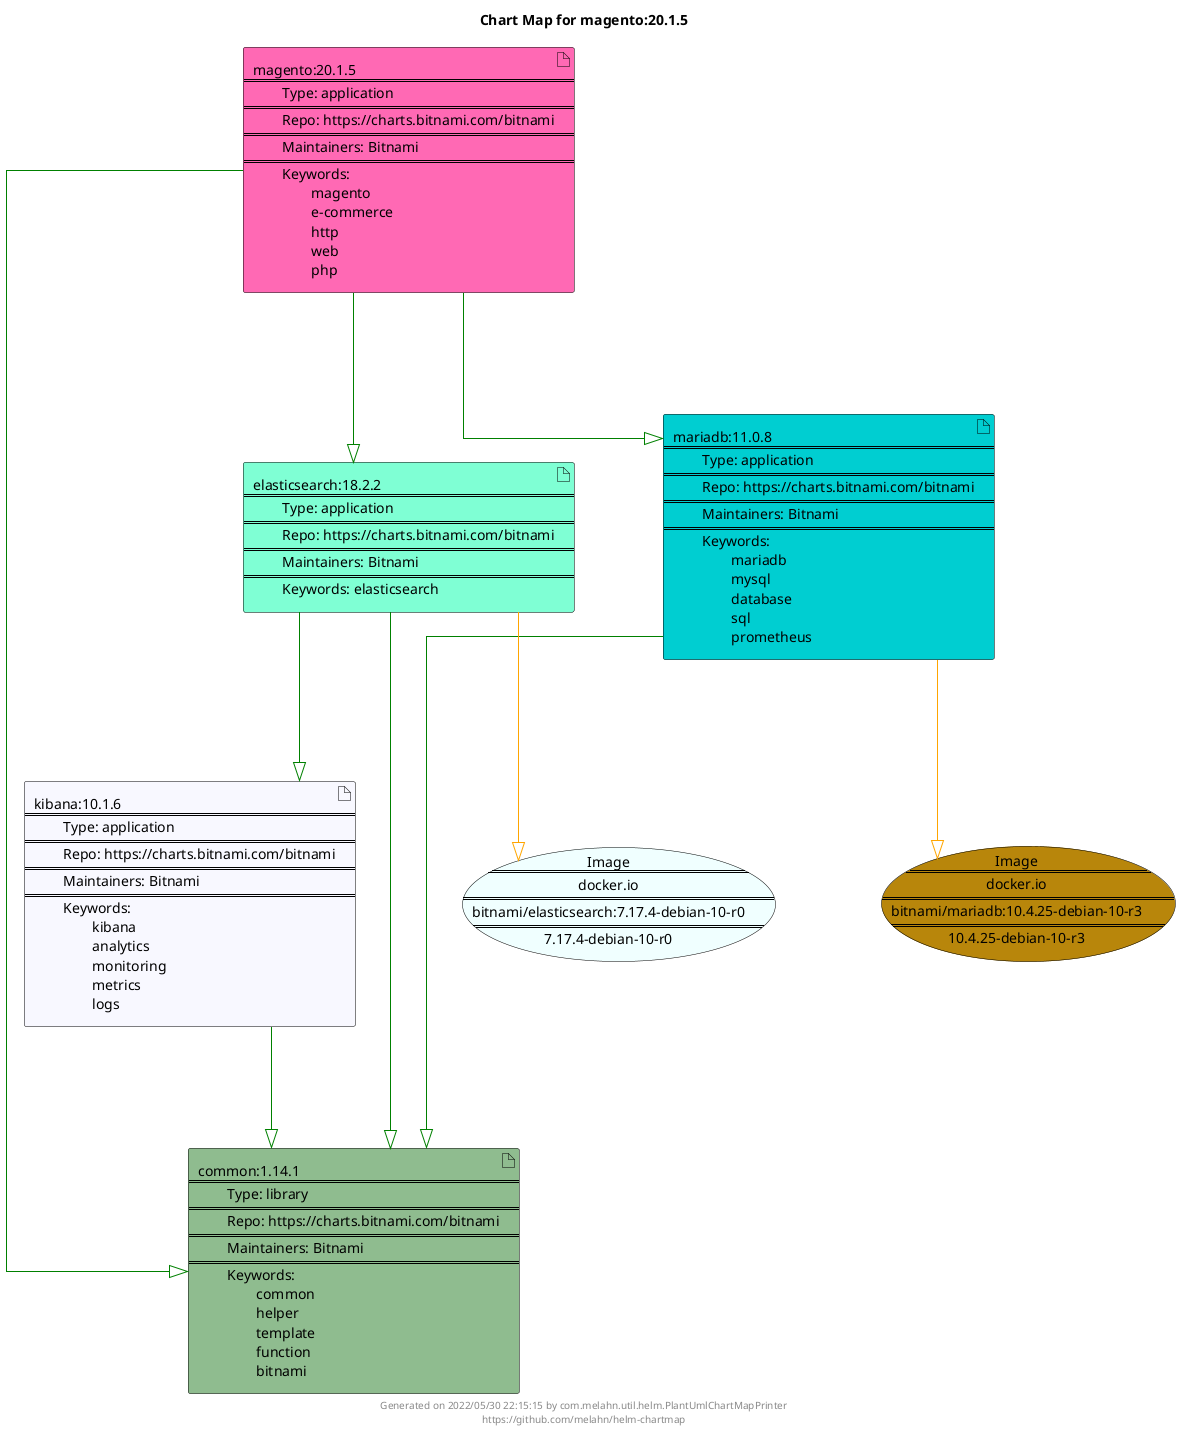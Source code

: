 @startuml
skinparam linetype ortho
skinparam backgroundColor white
skinparam usecaseBorderColor black
skinparam usecaseArrowColor LightSlateGray
skinparam artifactBorderColor black
skinparam artifactArrowColor LightSlateGray

title Chart Map for magento:20.1.5

'There are 5 referenced Helm Charts
artifact "magento:20.1.5\n====\n\tType: application\n====\n\tRepo: https://charts.bitnami.com/bitnami\n====\n\tMaintainers: Bitnami\n====\n\tKeywords: \n\t\tmagento\n\t\te-commerce\n\t\thttp\n\t\tweb\n\t\tphp" as magento_20_1_5 #HotPink
artifact "kibana:10.1.6\n====\n\tType: application\n====\n\tRepo: https://charts.bitnami.com/bitnami\n====\n\tMaintainers: Bitnami\n====\n\tKeywords: \n\t\tkibana\n\t\tanalytics\n\t\tmonitoring\n\t\tmetrics\n\t\tlogs" as kibana_10_1_6 #GhostWhite
artifact "common:1.14.1\n====\n\tType: library\n====\n\tRepo: https://charts.bitnami.com/bitnami\n====\n\tMaintainers: Bitnami\n====\n\tKeywords: \n\t\tcommon\n\t\thelper\n\t\ttemplate\n\t\tfunction\n\t\tbitnami" as common_1_14_1 #DarkSeaGreen
artifact "elasticsearch:18.2.2\n====\n\tType: application\n====\n\tRepo: https://charts.bitnami.com/bitnami\n====\n\tMaintainers: Bitnami\n====\n\tKeywords: elasticsearch" as elasticsearch_18_2_2 #Aquamarine
artifact "mariadb:11.0.8\n====\n\tType: application\n====\n\tRepo: https://charts.bitnami.com/bitnami\n====\n\tMaintainers: Bitnami\n====\n\tKeywords: \n\t\tmariadb\n\t\tmysql\n\t\tdatabase\n\t\tsql\n\t\tprometheus" as mariadb_11_0_8 #DarkTurquoise

'There are 2 referenced Docker Images
usecase "Image\n====\ndocker.io\n====\nbitnami/elasticsearch:7.17.4-debian-10-r0\n====\n7.17.4-debian-10-r0" as docker_io_bitnami_elasticsearch_7_17_4_debian_10_r0 #Azure
usecase "Image\n====\ndocker.io\n====\nbitnami/mariadb:10.4.25-debian-10-r3\n====\n10.4.25-debian-10-r3" as docker_io_bitnami_mariadb_10_4_25_debian_10_r3 #DarkGoldenRod

'Chart Dependencies
magento_20_1_5--[#green]-|>mariadb_11_0_8
mariadb_11_0_8--[#green]-|>common_1_14_1
magento_20_1_5--[#green]-|>common_1_14_1
magento_20_1_5--[#green]-|>elasticsearch_18_2_2
elasticsearch_18_2_2--[#green]-|>common_1_14_1
elasticsearch_18_2_2--[#green]-|>kibana_10_1_6
kibana_10_1_6--[#green]-|>common_1_14_1
elasticsearch_18_2_2--[#orange]-|>docker_io_bitnami_elasticsearch_7_17_4_debian_10_r0
mariadb_11_0_8--[#orange]-|>docker_io_bitnami_mariadb_10_4_25_debian_10_r3

center footer Generated on 2022/05/30 22:15:15 by com.melahn.util.helm.PlantUmlChartMapPrinter\nhttps://github.com/melahn/helm-chartmap
@enduml
